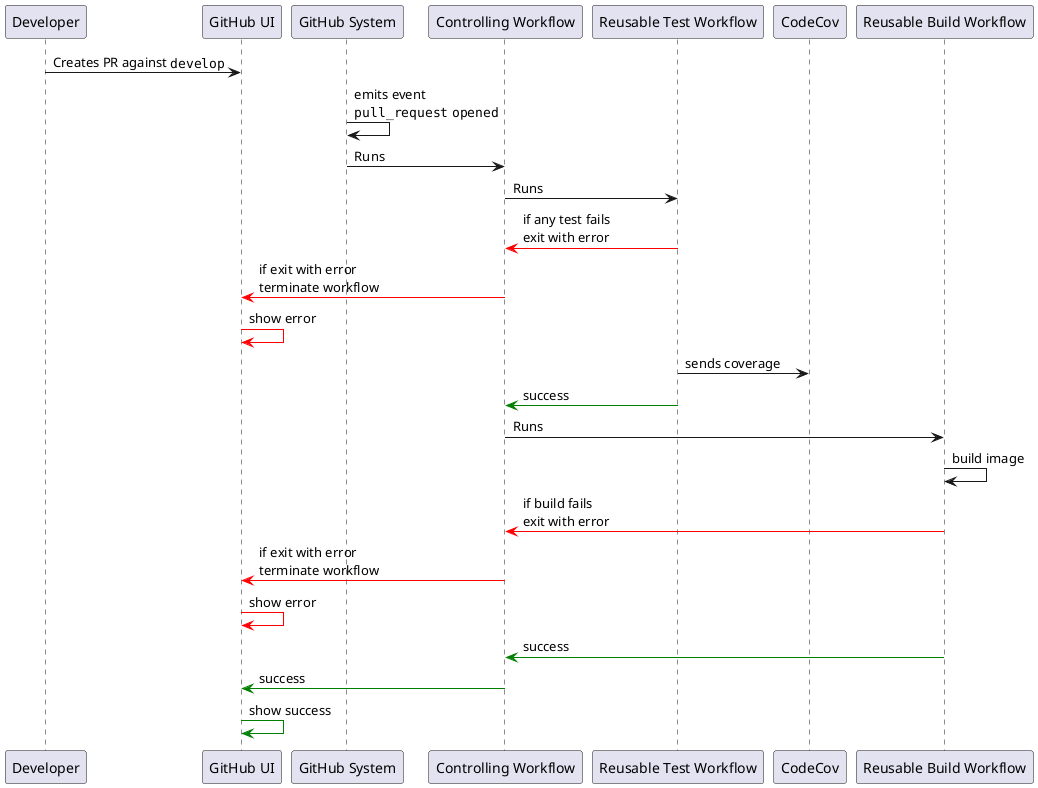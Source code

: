 @startuml

Developer -> "GitHub UI": Creates PR against ""develop""
"GitHub System" -> "GitHub System": emits event\n""pull_request"" ""opened""
"GitHub System" -> "Controlling Workflow": Runs
"Controlling Workflow" -> "Reusable Test Workflow": Runs
"Reusable Test Workflow" -[#red]> "Controlling Workflow" : if any test fails\nexit with error
"Controlling Workflow" -[#red]> "GitHub UI": if exit with error\nterminate workflow
"GitHub UI" -[#red]> "GitHub UI": show error
"Reusable Test Workflow" -> "CodeCov": sends coverage
"Reusable Test Workflow" -[#green]> "Controlling Workflow": success
"Controlling Workflow" -> "Reusable Build Workflow": Runs
"Reusable Build Workflow" -> "Reusable Build Workflow": build image
"Reusable Build Workflow" -[#red]> "Controlling Workflow": if build fails\nexit with error
"Controlling Workflow" -[#red]> "GitHub UI": if exit with error\nterminate workflow
"GitHub UI" -[#red]> "GitHub UI": show error
"Reusable Build Workflow" -[#green]> "Controlling Workflow":success
"Controlling Workflow" -[#green]> "GitHub UI":success
"GitHub UI" -[#green]> "GitHub UI": show success

@enduml